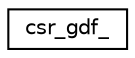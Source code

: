 digraph "Graphical Class Hierarchy"
{
  edge [fontname="Helvetica",fontsize="10",labelfontname="Helvetica",labelfontsize="10"];
  node [fontname="Helvetica",fontsize="10",shape=record];
  rankdir="LR";
  Node0 [label="csr_gdf_",height=0.2,width=0.4,color="black", fillcolor="white", style="filled",URL="$structcsr__gdf__.html"];
}
